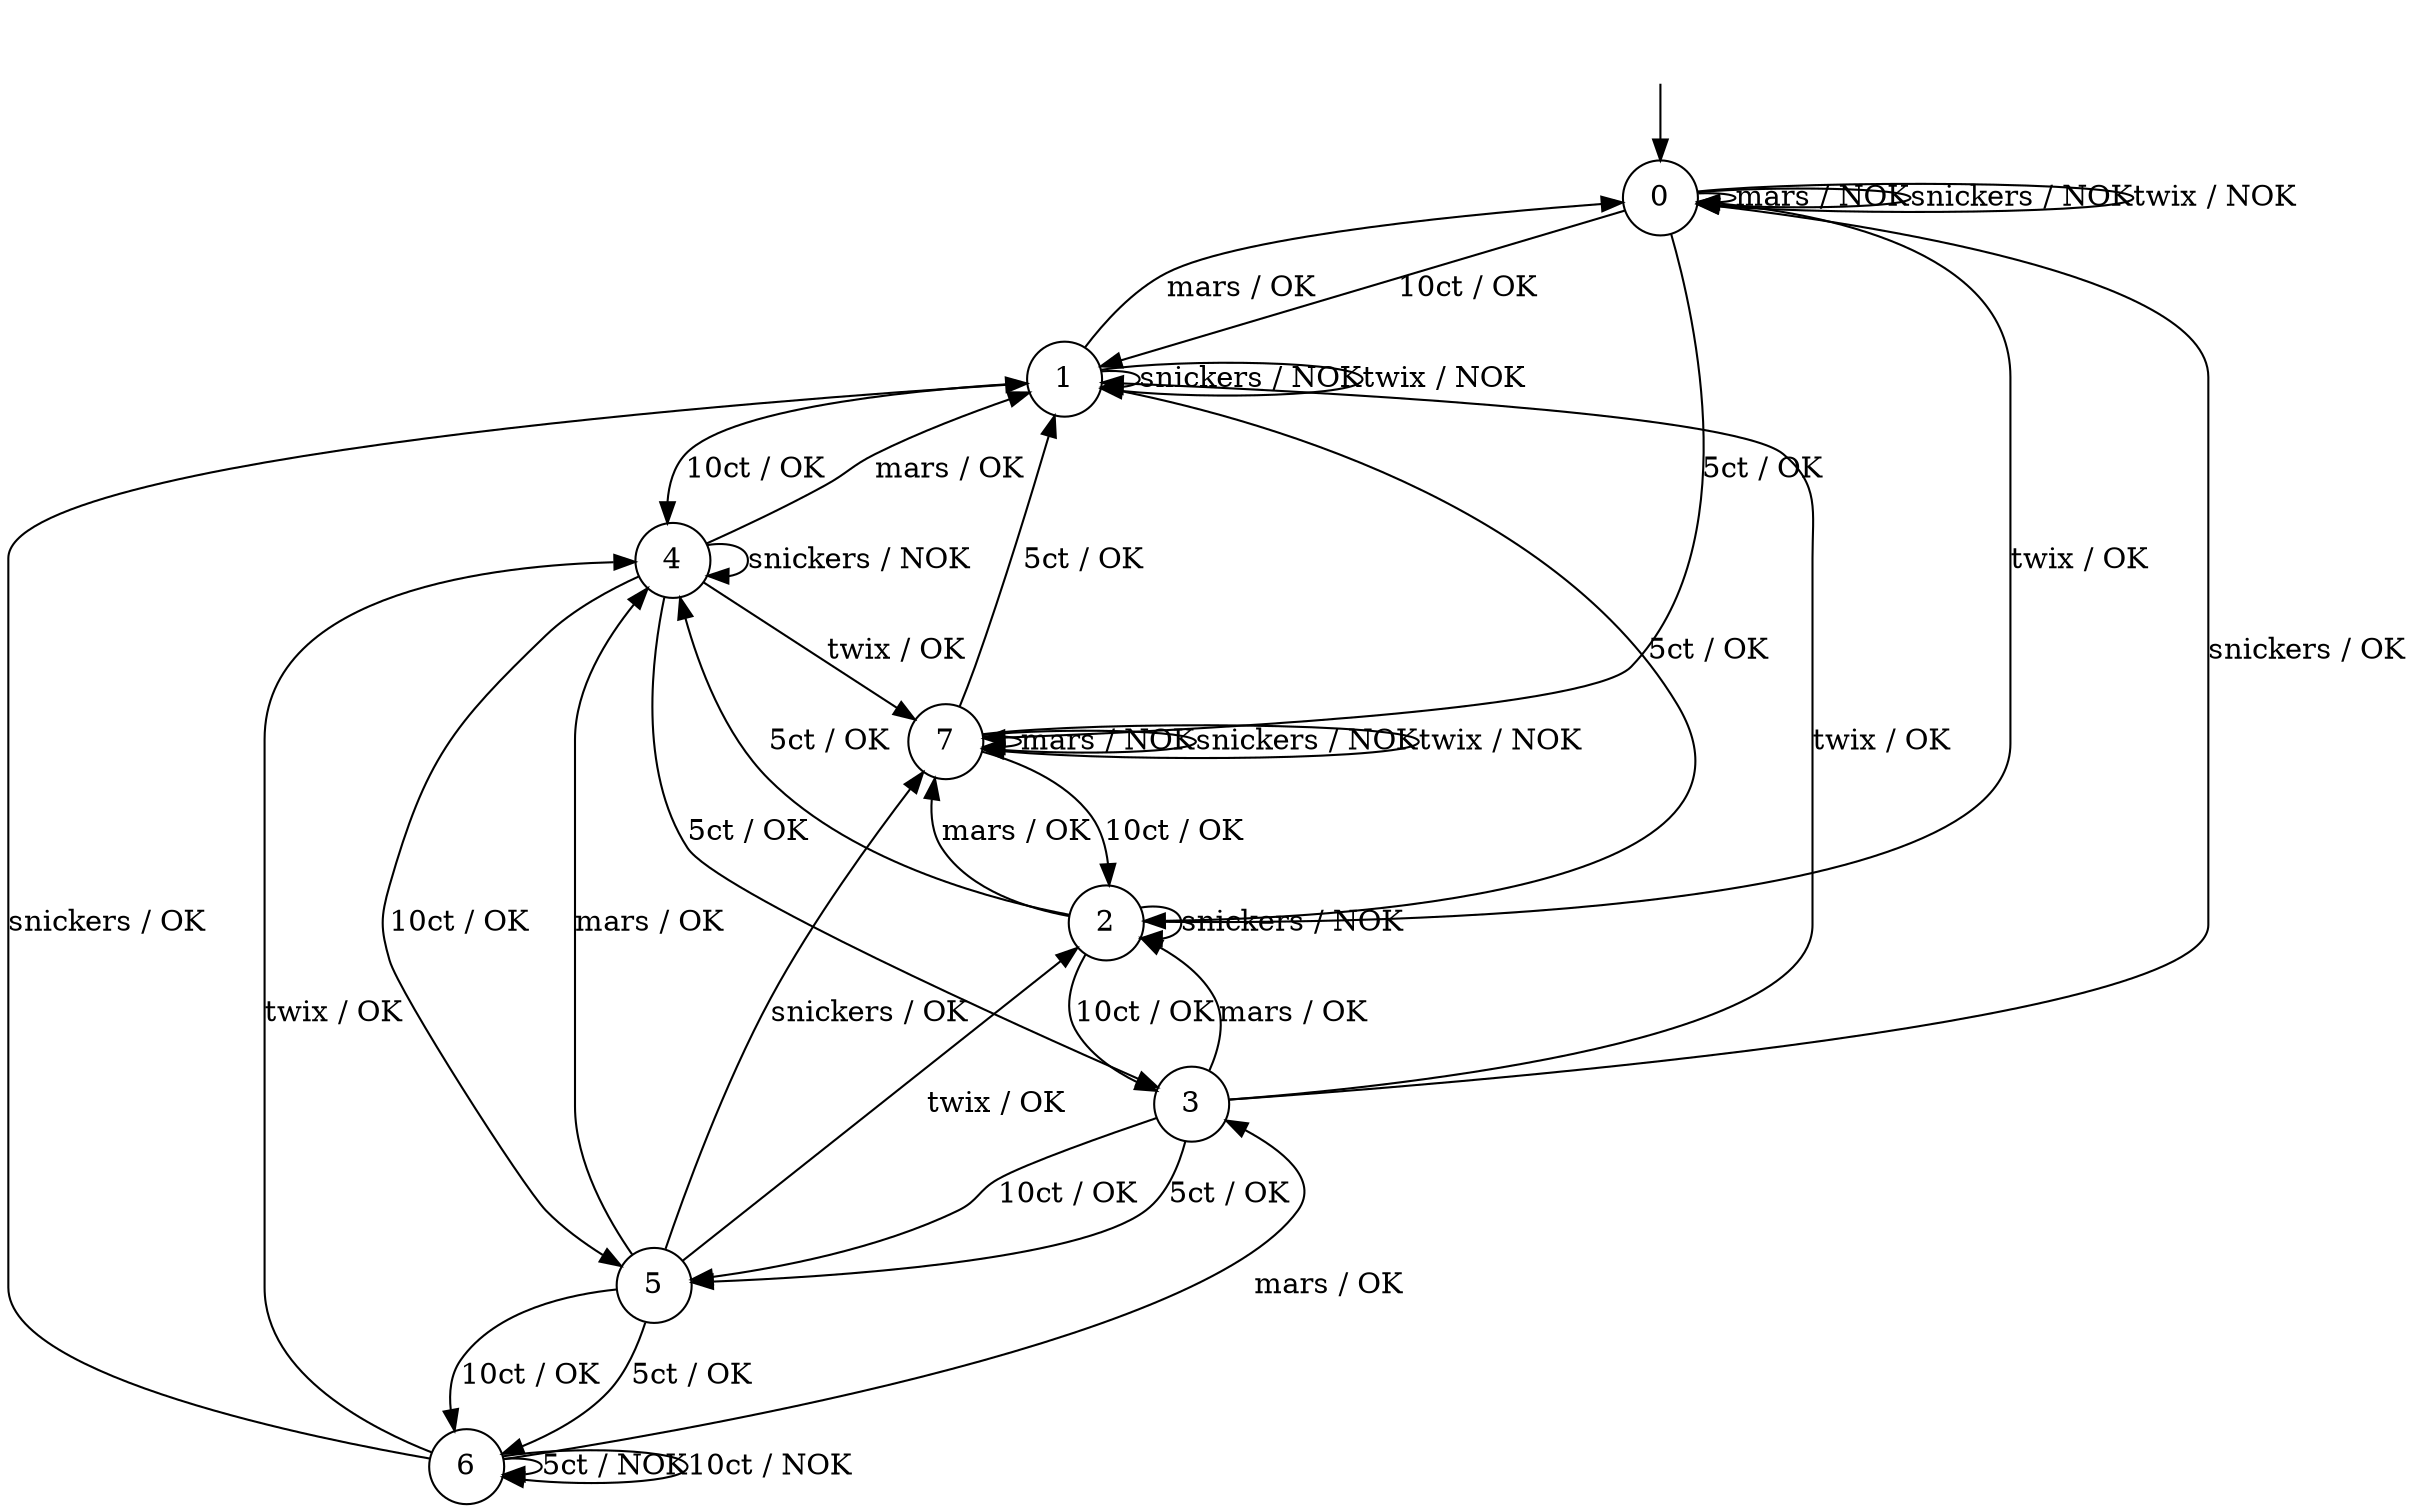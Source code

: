 digraph g {
__start0 [label="" shape="none"];

	s0 [shape="circle" label="0"];
	s1 [shape="circle" label="1"];
	s2 [shape="circle" label="2"];
	s3 [shape="circle" label="3"];
	s4 [shape="circle" label="4"];
	s5 [shape="circle" label="5"];
	s6 [shape="circle" label="6"];
	s7 [shape="circle" label="7"];
	s0 -> s7 [label="5ct / OK"];
	s0 -> s1 [label="10ct / OK"];
	s0 -> s0 [label="mars / NOK"];
	s0 -> s0 [label="snickers / NOK"];
	s0 -> s0 [label="twix / NOK"];
	s1 -> s2 [label="5ct / OK"];
	s1 -> s4 [label="10ct / OK"];
	s1 -> s0 [label="mars / OK"];
	s1 -> s1 [label="snickers / NOK"];
	s1 -> s1 [label="twix / NOK"];
	s2 -> s4 [label="5ct / OK"];
	s2 -> s3 [label="10ct / OK"];
	s2 -> s7 [label="mars / OK"];
	s2 -> s2 [label="snickers / NOK"];
	s2 -> s0 [label="twix / OK"];
	s3 -> s5 [label="5ct / OK"];
	s3 -> s5 [label="10ct / OK"];
	s3 -> s2 [label="mars / OK"];
	s3 -> s0 [label="snickers / OK"];
	s3 -> s1 [label="twix / OK"];
	s4 -> s3 [label="5ct / OK"];
	s4 -> s5 [label="10ct / OK"];
	s4 -> s1 [label="mars / OK"];
	s4 -> s4 [label="snickers / NOK"];
	s4 -> s7 [label="twix / OK"];
	s5 -> s6 [label="5ct / OK"];
	s5 -> s6 [label="10ct / OK"];
	s5 -> s4 [label="mars / OK"];
	s5 -> s7 [label="snickers / OK"];
	s5 -> s2 [label="twix / OK"];
	s6 -> s6 [label="5ct / NOK"];
	s6 -> s6 [label="10ct / NOK"];
	s6 -> s3 [label="mars / OK"];
	s6 -> s1 [label="snickers / OK"];
	s6 -> s4 [label="twix / OK"];
	s7 -> s1 [label="5ct / OK"];
	s7 -> s2 [label="10ct / OK"];
	s7 -> s7 [label="mars / NOK"];
	s7 -> s7 [label="snickers / NOK"];
	s7 -> s7 [label="twix / NOK"];

__start0 -> s0;
}

